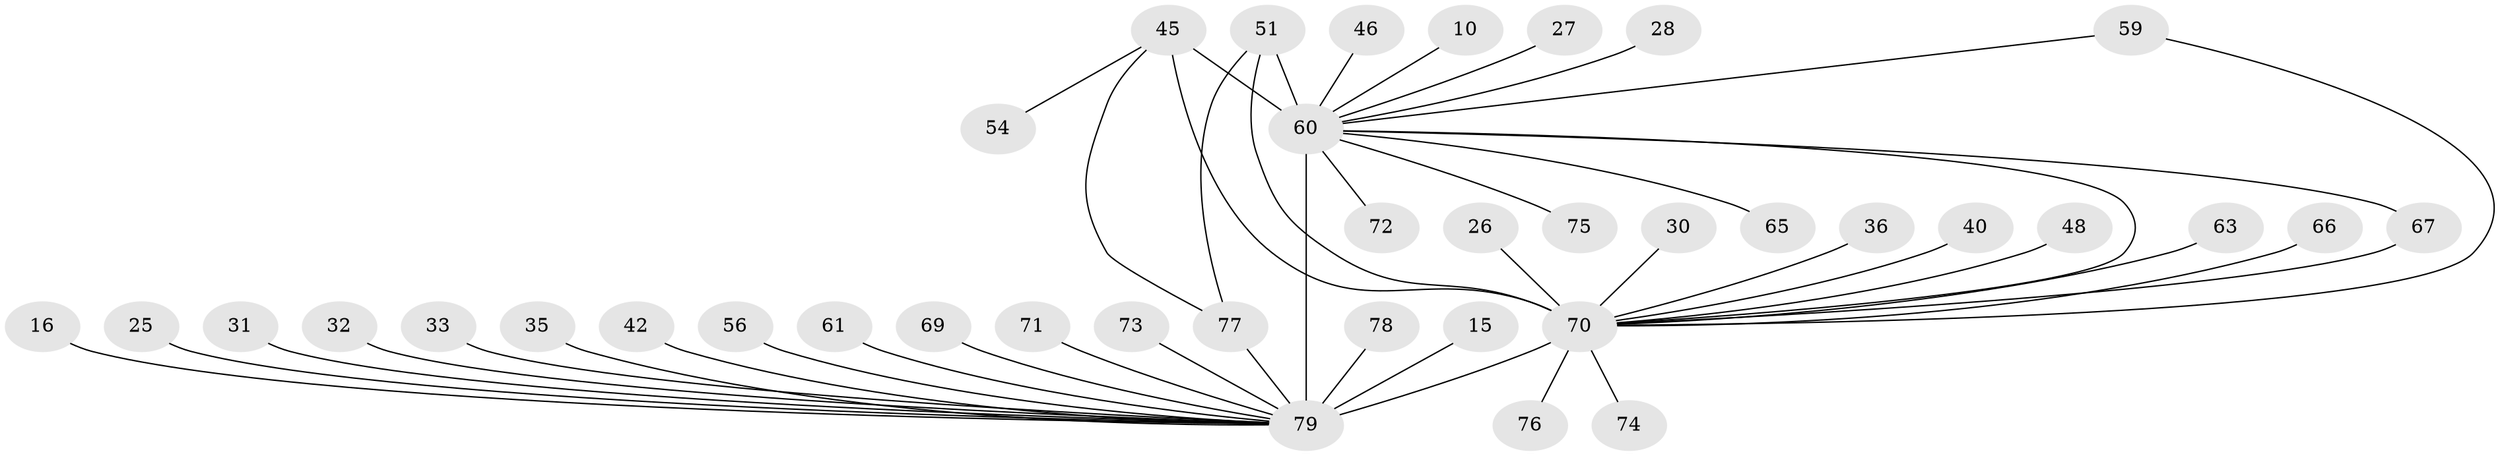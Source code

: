 // original degree distribution, {12: 0.012658227848101266, 13: 0.02531645569620253, 8: 0.02531645569620253, 11: 0.012658227848101266, 14: 0.02531645569620253, 2: 0.25316455696202533, 7: 0.0379746835443038, 1: 0.4050632911392405, 9: 0.012658227848101266, 6: 0.012658227848101266, 4: 0.08860759493670886, 5: 0.02531645569620253, 3: 0.06329113924050633}
// Generated by graph-tools (version 1.1) at 2025/50/03/04/25 21:50:07]
// undirected, 39 vertices, 45 edges
graph export_dot {
graph [start="1"]
  node [color=gray90,style=filled];
  10;
  15;
  16;
  25;
  26;
  27;
  28;
  30;
  31;
  32;
  33;
  35;
  36;
  40;
  42;
  45 [super="+43"];
  46;
  48;
  51 [super="+23"];
  54;
  56;
  59;
  60 [super="+2+4"];
  61;
  63;
  65;
  66;
  67;
  69 [super="+58"];
  70 [super="+52+68+57+55"];
  71;
  72;
  73;
  74 [super="+34"];
  75;
  76;
  77 [super="+64"];
  78;
  79 [super="+62+44+53+21"];
  10 -- 60;
  15 -- 79;
  16 -- 79;
  25 -- 79;
  26 -- 70;
  27 -- 60;
  28 -- 60;
  30 -- 70;
  31 -- 79;
  32 -- 79;
  33 -- 79;
  35 -- 79;
  36 -- 70;
  40 -- 70;
  42 -- 79;
  45 -- 54;
  45 -- 60 [weight=8];
  45 -- 77;
  45 -- 70 [weight=2];
  46 -- 60;
  48 -- 70;
  51 -- 60 [weight=2];
  51 -- 77;
  51 -- 70;
  56 -- 79;
  59 -- 60;
  59 -- 70;
  60 -- 75 [weight=2];
  60 -- 67;
  60 -- 65;
  60 -- 72;
  60 -- 79 [weight=13];
  60 -- 70;
  61 -- 79;
  63 -- 70;
  66 -- 70;
  67 -- 70;
  69 -- 79;
  70 -- 79 [weight=10];
  70 -- 74;
  70 -- 76;
  71 -- 79;
  73 -- 79 [weight=2];
  77 -- 79 [weight=3];
  78 -- 79;
}
